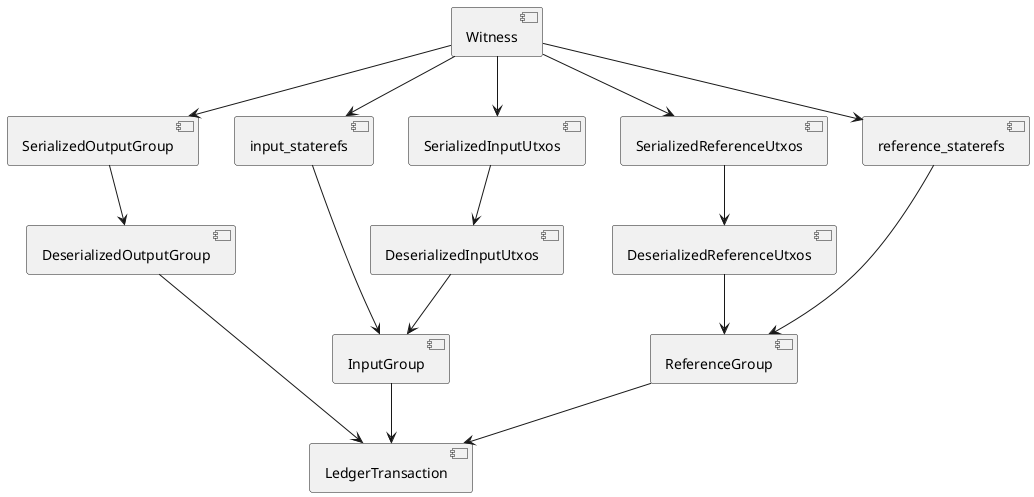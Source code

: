 @startuml
' !theme lightgray

component Witness
component SerializedOutputGroup
component input_staterefs
component reference_staterefs
component SerializedInputUtxos
component SerializedReferenceUtxos
component DeserializedOutputGroup
component DeserializedInputUtxos
component DeserializedReferenceUtxos
component InputGroup
component ReferenceGroup
' component OutputGroup
component LedgerTransaction

Witness --> input_staterefs
Witness --> reference_staterefs
Witness --> SerializedInputUtxos
Witness --> SerializedOutputGroup
Witness --> SerializedReferenceUtxos
SerializedInputUtxos --> DeserializedInputUtxos
SerializedOutputGroup --> DeserializedOutputGroup
SerializedReferenceUtxos --> DeserializedReferenceUtxos
input_staterefs ---> InputGroup
DeserializedInputUtxos --> InputGroup
reference_staterefs ---> ReferenceGroup
DeserializedReferenceUtxos --> ReferenceGroup
' DeserializedOutputGroup --> OutputGroup
InputGroup --> LedgerTransaction
' OutputGroup --> LedgerTransaction
DeserializedOutputGroup ---> LedgerTransaction
ReferenceGroup --> LedgerTransaction
@enduml
